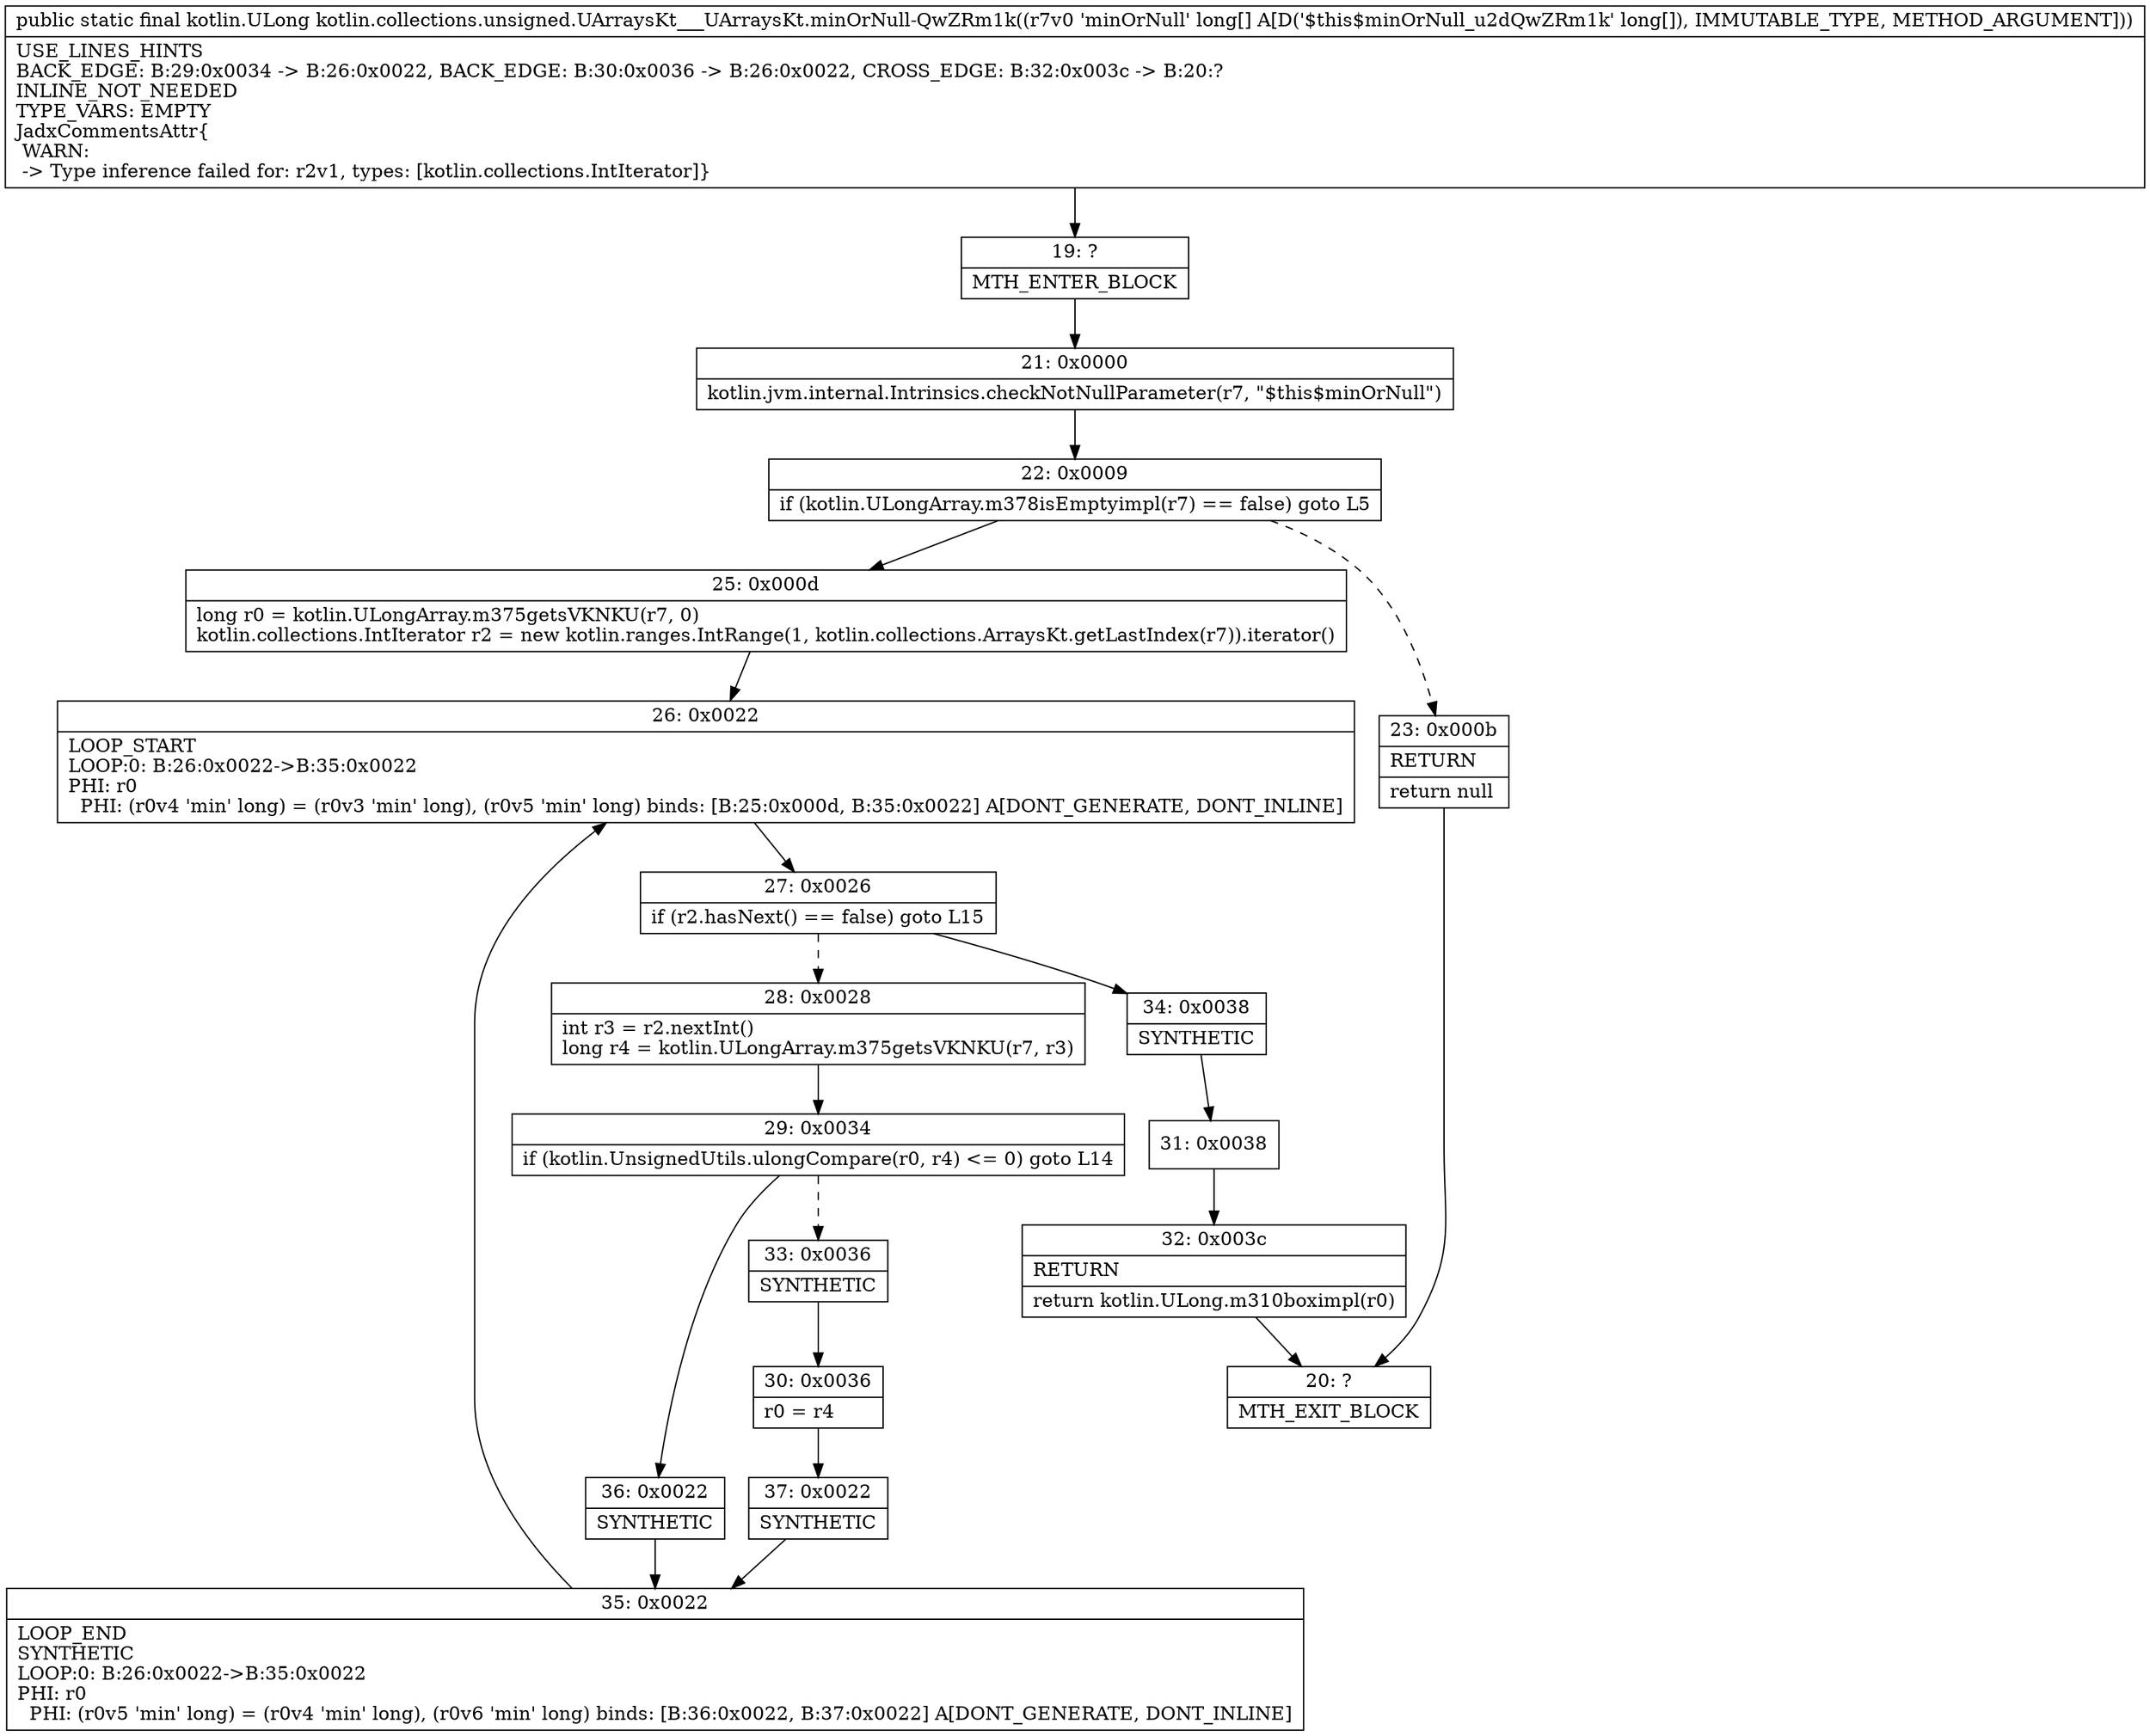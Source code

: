 digraph "CFG forkotlin.collections.unsigned.UArraysKt___UArraysKt.minOrNull\-QwZRm1k([J)Lkotlin\/ULong;" {
Node_19 [shape=record,label="{19\:\ ?|MTH_ENTER_BLOCK\l}"];
Node_21 [shape=record,label="{21\:\ 0x0000|kotlin.jvm.internal.Intrinsics.checkNotNullParameter(r7, \"$this$minOrNull\")\l}"];
Node_22 [shape=record,label="{22\:\ 0x0009|if (kotlin.ULongArray.m378isEmptyimpl(r7) == false) goto L5\l}"];
Node_23 [shape=record,label="{23\:\ 0x000b|RETURN\l|return null\l}"];
Node_20 [shape=record,label="{20\:\ ?|MTH_EXIT_BLOCK\l}"];
Node_25 [shape=record,label="{25\:\ 0x000d|long r0 = kotlin.ULongArray.m375getsVKNKU(r7, 0)\lkotlin.collections.IntIterator r2 = new kotlin.ranges.IntRange(1, kotlin.collections.ArraysKt.getLastIndex(r7)).iterator()\l}"];
Node_26 [shape=record,label="{26\:\ 0x0022|LOOP_START\lLOOP:0: B:26:0x0022\-\>B:35:0x0022\lPHI: r0 \l  PHI: (r0v4 'min' long) = (r0v3 'min' long), (r0v5 'min' long) binds: [B:25:0x000d, B:35:0x0022] A[DONT_GENERATE, DONT_INLINE]\l}"];
Node_27 [shape=record,label="{27\:\ 0x0026|if (r2.hasNext() == false) goto L15\l}"];
Node_28 [shape=record,label="{28\:\ 0x0028|int r3 = r2.nextInt()\llong r4 = kotlin.ULongArray.m375getsVKNKU(r7, r3)\l}"];
Node_29 [shape=record,label="{29\:\ 0x0034|if (kotlin.UnsignedUtils.ulongCompare(r0, r4) \<= 0) goto L14\l}"];
Node_33 [shape=record,label="{33\:\ 0x0036|SYNTHETIC\l}"];
Node_30 [shape=record,label="{30\:\ 0x0036|r0 = r4\l}"];
Node_37 [shape=record,label="{37\:\ 0x0022|SYNTHETIC\l}"];
Node_35 [shape=record,label="{35\:\ 0x0022|LOOP_END\lSYNTHETIC\lLOOP:0: B:26:0x0022\-\>B:35:0x0022\lPHI: r0 \l  PHI: (r0v5 'min' long) = (r0v4 'min' long), (r0v6 'min' long) binds: [B:36:0x0022, B:37:0x0022] A[DONT_GENERATE, DONT_INLINE]\l}"];
Node_36 [shape=record,label="{36\:\ 0x0022|SYNTHETIC\l}"];
Node_34 [shape=record,label="{34\:\ 0x0038|SYNTHETIC\l}"];
Node_31 [shape=record,label="{31\:\ 0x0038}"];
Node_32 [shape=record,label="{32\:\ 0x003c|RETURN\l|return kotlin.ULong.m310boximpl(r0)\l}"];
MethodNode[shape=record,label="{public static final kotlin.ULong kotlin.collections.unsigned.UArraysKt___UArraysKt.minOrNull\-QwZRm1k((r7v0 'minOrNull' long[] A[D('$this$minOrNull_u2dQwZRm1k' long[]), IMMUTABLE_TYPE, METHOD_ARGUMENT]))  | USE_LINES_HINTS\lBACK_EDGE: B:29:0x0034 \-\> B:26:0x0022, BACK_EDGE: B:30:0x0036 \-\> B:26:0x0022, CROSS_EDGE: B:32:0x003c \-\> B:20:?\lINLINE_NOT_NEEDED\lTYPE_VARS: EMPTY\lJadxCommentsAttr\{\l WARN: \l \-\> Type inference failed for: r2v1, types: [kotlin.collections.IntIterator]\}\l}"];
MethodNode -> Node_19;Node_19 -> Node_21;
Node_21 -> Node_22;
Node_22 -> Node_23[style=dashed];
Node_22 -> Node_25;
Node_23 -> Node_20;
Node_25 -> Node_26;
Node_26 -> Node_27;
Node_27 -> Node_28[style=dashed];
Node_27 -> Node_34;
Node_28 -> Node_29;
Node_29 -> Node_33[style=dashed];
Node_29 -> Node_36;
Node_33 -> Node_30;
Node_30 -> Node_37;
Node_37 -> Node_35;
Node_35 -> Node_26;
Node_36 -> Node_35;
Node_34 -> Node_31;
Node_31 -> Node_32;
Node_32 -> Node_20;
}

